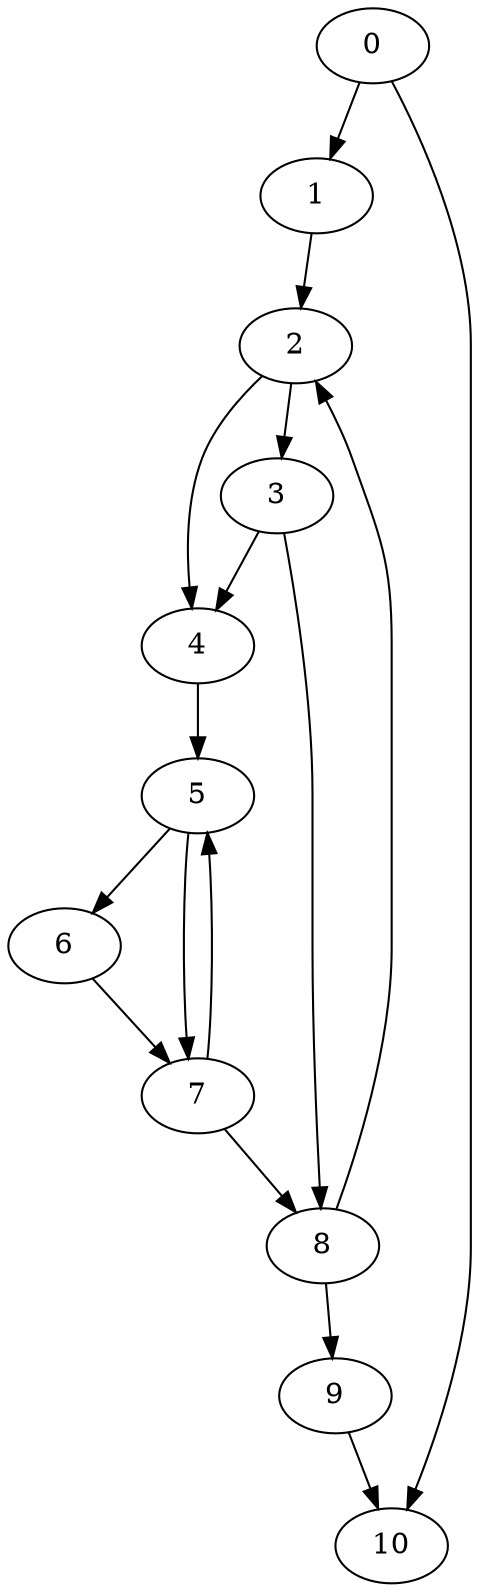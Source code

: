 digraph {
	0
	1
	2
	3
	4
	5
	6
	7
	8
	9
	10
	8 -> 9
	1 -> 2
	8 -> 2
	2 -> 3
	5 -> 6
	3 -> 8
	7 -> 8
	0 -> 10
	9 -> 10
	0 -> 1
	2 -> 4
	3 -> 4
	7 -> 5
	4 -> 5
	5 -> 7
	6 -> 7
}
